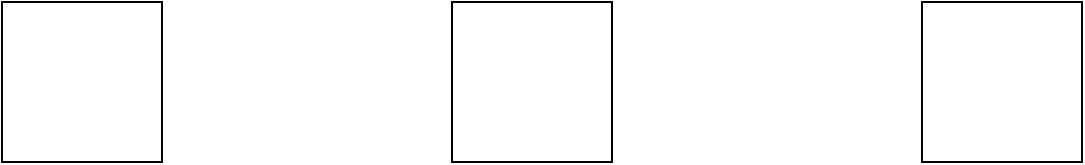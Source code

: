 <mxfile version="21.6.8" type="github">
  <diagram name="Page-1" id="SYPneWsE8m25IdKq1P3c">
    <mxGraphModel dx="2019" dy="1124" grid="1" gridSize="10" guides="1" tooltips="1" connect="1" arrows="1" fold="1" page="1" pageScale="1" pageWidth="850" pageHeight="1100" math="0" shadow="0">
      <root>
        <mxCell id="0" />
        <mxCell id="1" parent="0" />
        <mxCell id="0TBTbXYG2jWKX5YG5b0m-1" value="" style="whiteSpace=wrap;html=1;aspect=fixed;" parent="1" vertex="1">
          <mxGeometry x="120" y="360" width="80" height="80" as="geometry" />
        </mxCell>
        <mxCell id="0TBTbXYG2jWKX5YG5b0m-2" value="" style="whiteSpace=wrap;html=1;aspect=fixed;" parent="1" vertex="1">
          <mxGeometry x="345" y="360" width="80" height="80" as="geometry" />
        </mxCell>
        <mxCell id="0TBTbXYG2jWKX5YG5b0m-3" value="" style="whiteSpace=wrap;html=1;aspect=fixed;" parent="1" vertex="1">
          <mxGeometry x="580" y="360" width="80" height="80" as="geometry" />
        </mxCell>
      </root>
    </mxGraphModel>
  </diagram>
</mxfile>
